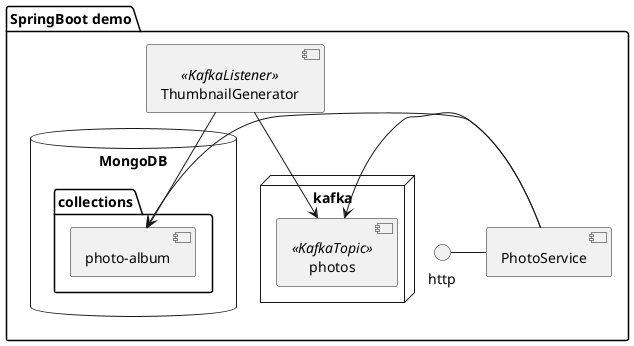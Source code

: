 @startuml
'https://plantuml.com/component-diagram


package "SpringBoot demo" {

  [ThumbnailGenerator] <<KafkaListener>>
  http - [PhotoService] <<SpringBootMicroService>>


    node kafka {
    [photos] <<KafkaTopic>>
    }
  database "MongoDB" {
    folder "collections" {
      [photo-album]
    }
  }

}




[PhotoService] -left-> [photo-album]
[PhotoService] -left-> [photos]
[ThumbnailGenerator] --> [photos]
[ThumbnailGenerator] --> [photo-album]
@enduml

